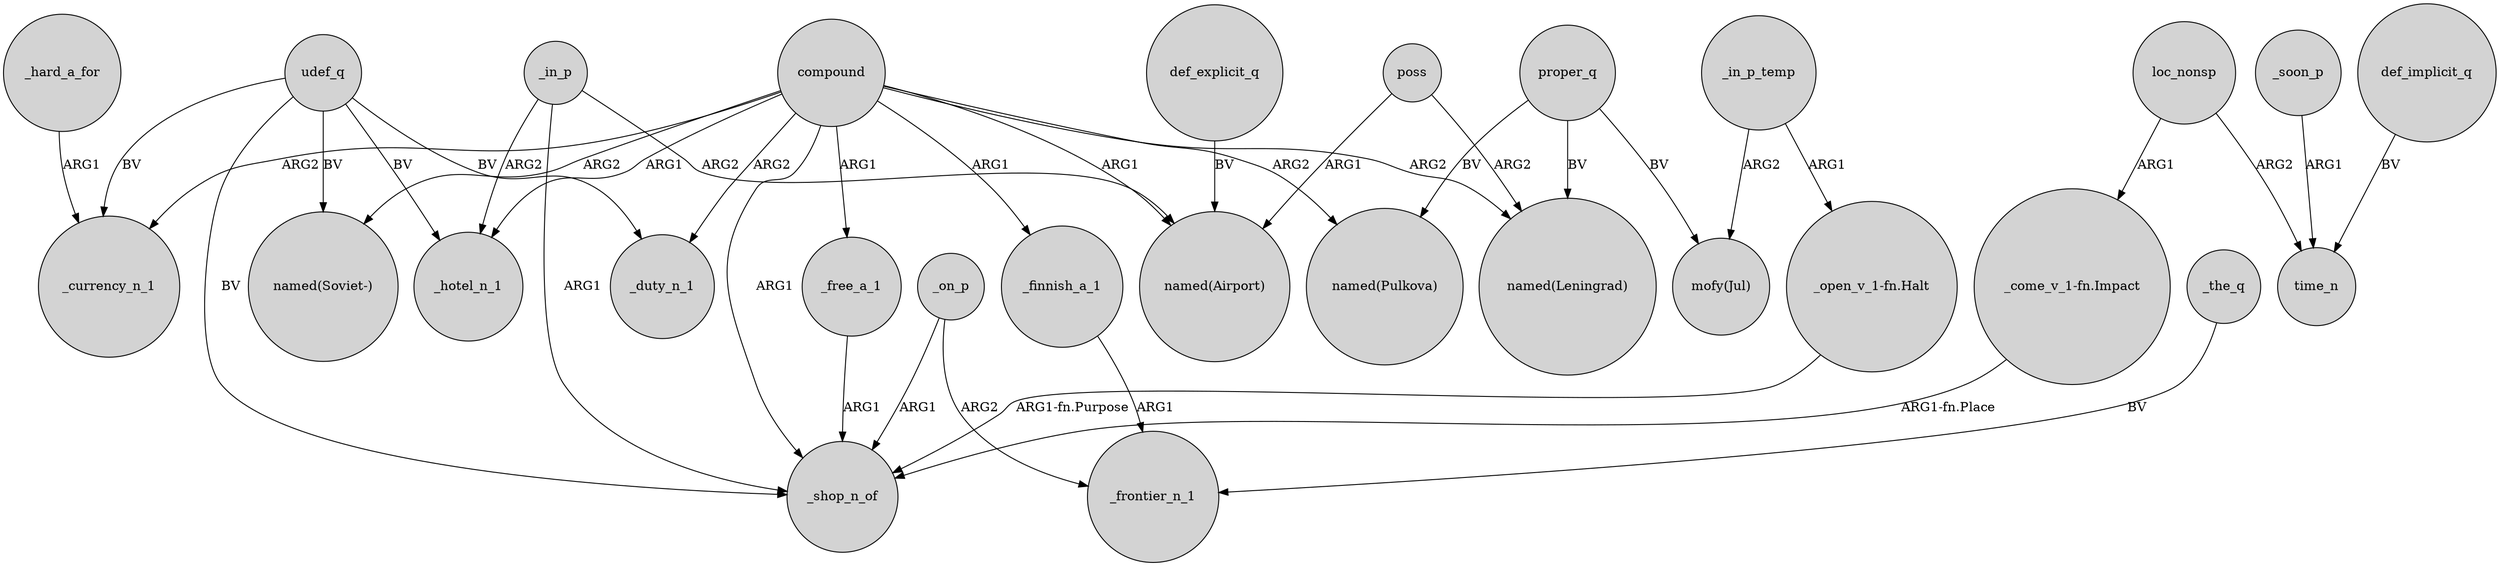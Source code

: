 digraph {
	node [shape=circle style=filled]
	compound -> _hotel_n_1 [label=ARG1]
	_in_p_temp -> "mofy(Jul)" [label=ARG2]
	udef_q -> _duty_n_1 [label=BV]
	proper_q -> "named(Leningrad)" [label=BV]
	compound -> _finnish_a_1 [label=ARG1]
	compound -> "named(Soviet-)" [label=ARG2]
	_finnish_a_1 -> _frontier_n_1 [label=ARG1]
	udef_q -> _shop_n_of [label=BV]
	proper_q -> "named(Pulkova)" [label=BV]
	compound -> _free_a_1 [label=ARG1]
	udef_q -> _currency_n_1 [label=BV]
	_hard_a_for -> _currency_n_1 [label=ARG1]
	_in_p_temp -> "_open_v_1-fn.Halt" [label=ARG1]
	poss -> "named(Airport)" [label=ARG1]
	compound -> "named(Leningrad)" [label=ARG2]
	compound -> "named(Airport)" [label=ARG1]
	_in_p -> _shop_n_of [label=ARG1]
	_in_p -> "named(Airport)" [label=ARG2]
	loc_nonsp -> "_come_v_1-fn.Impact" [label=ARG1]
	_soon_p -> time_n [label=ARG1]
	compound -> _shop_n_of [label=ARG1]
	def_explicit_q -> "named(Airport)" [label=BV]
	compound -> "named(Pulkova)" [label=ARG2]
	_in_p -> _hotel_n_1 [label=ARG2]
	udef_q -> _hotel_n_1 [label=BV]
	_the_q -> _frontier_n_1 [label=BV]
	poss -> "named(Leningrad)" [label=ARG2]
	_on_p -> _shop_n_of [label=ARG1]
	"_open_v_1-fn.Halt" -> _shop_n_of [label="ARG1-fn.Purpose"]
	compound -> _duty_n_1 [label=ARG2]
	loc_nonsp -> time_n [label=ARG2]
	proper_q -> "mofy(Jul)" [label=BV]
	"_come_v_1-fn.Impact" -> _shop_n_of [label="ARG1-fn.Place"]
	_on_p -> _frontier_n_1 [label=ARG2]
	_free_a_1 -> _shop_n_of [label=ARG1]
	def_implicit_q -> time_n [label=BV]
	udef_q -> "named(Soviet-)" [label=BV]
	compound -> _currency_n_1 [label=ARG2]
}
